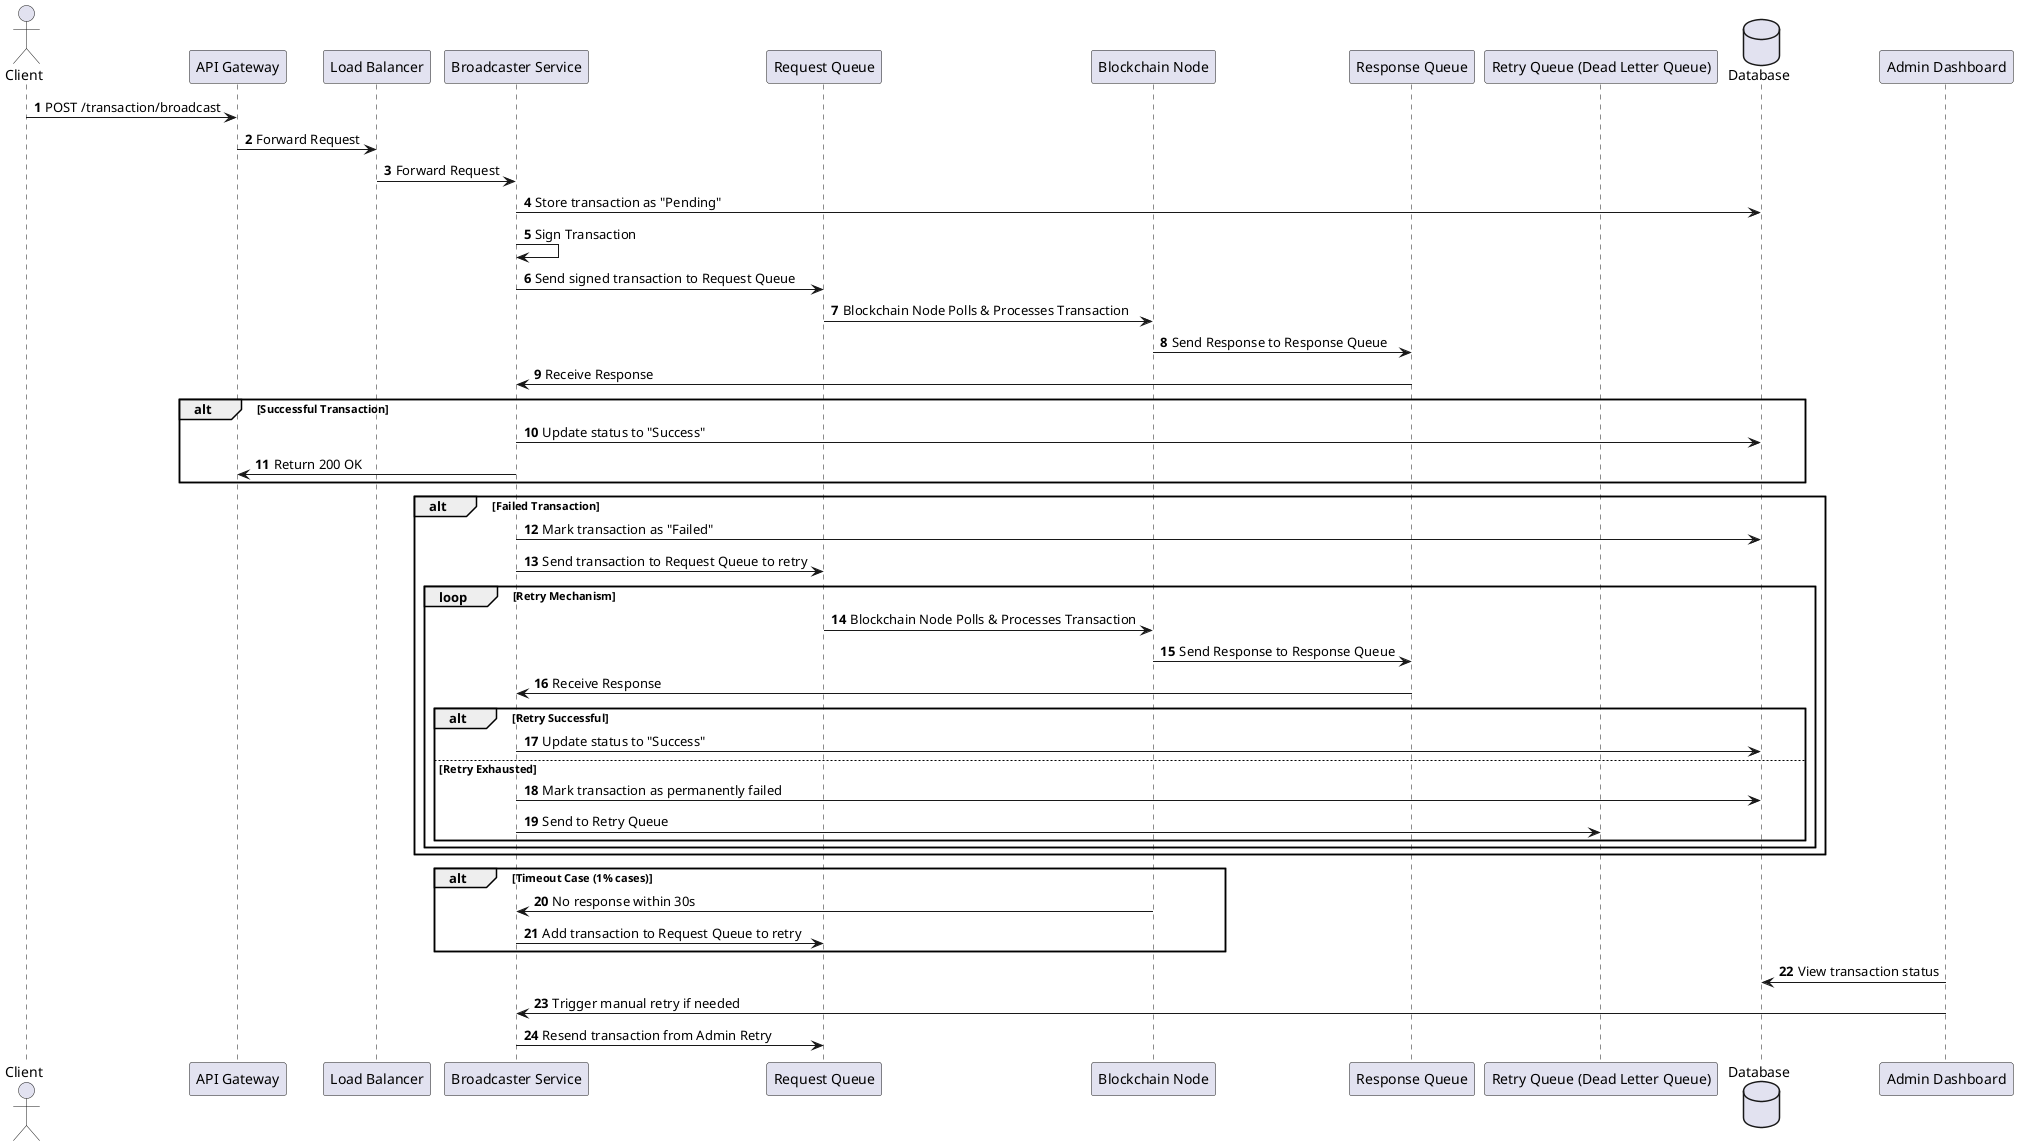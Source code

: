 @startuml
autonumber

actor Client
participant "API Gateway" as APIG
participant "Load Balancer" as LB
participant "Broadcaster Service" as BCS
participant "Request Queue" as REQ_Q
participant "Blockchain Node" as BCN
participant "Response Queue" as RESP_Q
participant "Retry Queue (Dead Letter Queue)" as RETRY_Q
database "Database" as DB
participant "Admin Dashboard" as Admin

Client -> APIG: POST /transaction/broadcast
APIG -> LB: Forward Request
LB -> BCS: Forward Request
BCS -> DB: Store transaction as "Pending"
BCS -> BCS: Sign Transaction
BCS -> REQ_Q: Send signed transaction to Request Queue

REQ_Q -> BCN: Blockchain Node Polls & Processes Transaction
BCN -> RESP_Q: Send Response to Response Queue
RESP_Q -> BCS: Receive Response

alt Successful Transaction
    BCS -> DB: Update status to "Success"
    BCS -> APIG: Return 200 OK
end

alt Failed Transaction
    BCS -> DB: Mark transaction as "Failed"
    BCS -> REQ_Q: Send transaction to Request Queue to retry
    loop Retry Mechanism
        REQ_Q -> BCN: Blockchain Node Polls & Processes Transaction
        BCN -> RESP_Q: Send Response to Response Queue
        RESP_Q -> BCS: Receive Response
        alt Retry Successful
            BCS -> DB: Update status to "Success"
        else Retry Exhausted
            BCS -> DB: Mark transaction as permanently failed
            BCS -> RETRY_Q: Send to Retry Queue
        end
    end
end

alt Timeout Case (1% cases)
    BCN -> BCS: No response within 30s
    BCS -> REQ_Q: Add transaction to Request Queue to retry
end

Admin -> DB: View transaction status
Admin -> BCS: Trigger manual retry if needed
BCS -> REQ_Q: Resend transaction from Admin Retry

@enduml
